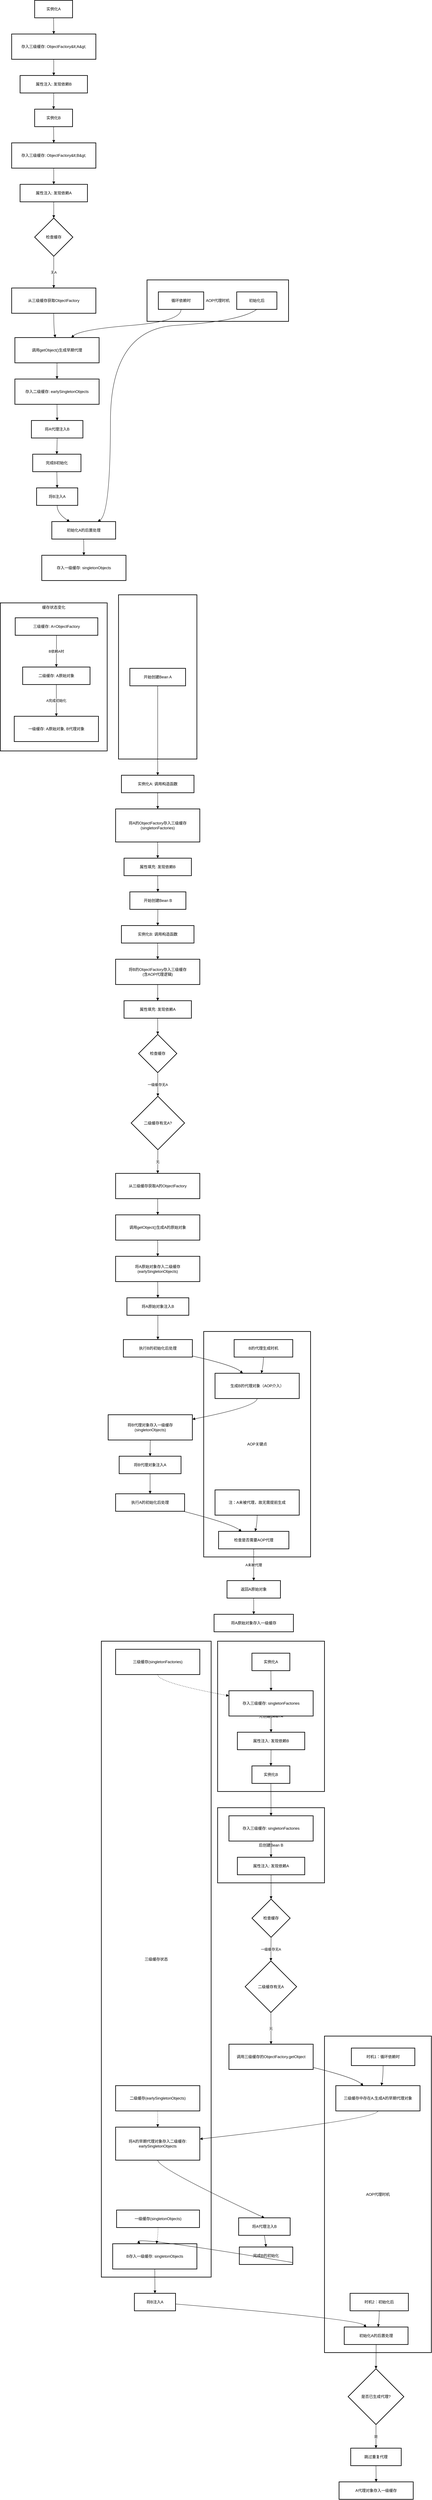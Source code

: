 <mxfile version="27.1.6">
  <diagram name="第 1 页" id="istJrX8bezOi14wi8qnx">
    <mxGraphModel dx="1426" dy="803" grid="1" gridSize="10" guides="1" tooltips="1" connect="1" arrows="1" fold="1" page="1" pageScale="1" pageWidth="827" pageHeight="1169" math="0" shadow="0">
      <root>
        <mxCell id="0" />
        <mxCell id="1" parent="0" />
        <mxCell id="R2g7nYb16IG1_x8rC96c-1" value="AOP代理时机" style="whiteSpace=wrap;strokeWidth=2;" parent="1" vertex="1">
          <mxGeometry x="473" y="908" width="437" height="128" as="geometry" />
        </mxCell>
        <mxCell id="R2g7nYb16IG1_x8rC96c-3" value="实例化A" style="whiteSpace=wrap;strokeWidth=2;" parent="1" vertex="1">
          <mxGeometry x="126" y="45" width="117" height="54" as="geometry" />
        </mxCell>
        <mxCell id="R2g7nYb16IG1_x8rC96c-4" value="存入三级缓存: ObjectFactory&amp;lt;A&amp;gt;" style="whiteSpace=wrap;strokeWidth=2;" parent="1" vertex="1">
          <mxGeometry x="55" y="149" width="260" height="78" as="geometry" />
        </mxCell>
        <mxCell id="R2g7nYb16IG1_x8rC96c-5" value="属性注入: 发现依赖B" style="whiteSpace=wrap;strokeWidth=2;" parent="1" vertex="1">
          <mxGeometry x="81" y="277" width="208" height="54" as="geometry" />
        </mxCell>
        <mxCell id="R2g7nYb16IG1_x8rC96c-6" value="实例化B" style="whiteSpace=wrap;strokeWidth=2;" parent="1" vertex="1">
          <mxGeometry x="126" y="381" width="117" height="54" as="geometry" />
        </mxCell>
        <mxCell id="R2g7nYb16IG1_x8rC96c-7" value="存入三级缓存: ObjectFactory&amp;lt;B&amp;gt;" style="whiteSpace=wrap;strokeWidth=2;" parent="1" vertex="1">
          <mxGeometry x="55" y="485" width="260" height="78" as="geometry" />
        </mxCell>
        <mxCell id="R2g7nYb16IG1_x8rC96c-8" value="属性注入: 发现依赖A" style="whiteSpace=wrap;strokeWidth=2;" parent="1" vertex="1">
          <mxGeometry x="81" y="613" width="208" height="54" as="geometry" />
        </mxCell>
        <mxCell id="R2g7nYb16IG1_x8rC96c-9" value="检查缓存" style="rhombus;strokeWidth=2;whiteSpace=wrap;" parent="1" vertex="1">
          <mxGeometry x="126" y="717" width="118" height="118" as="geometry" />
        </mxCell>
        <mxCell id="R2g7nYb16IG1_x8rC96c-10" value="从三级缓存获取ObjectFactory" style="whiteSpace=wrap;strokeWidth=2;" parent="1" vertex="1">
          <mxGeometry x="55" y="933" width="260" height="78" as="geometry" />
        </mxCell>
        <mxCell id="R2g7nYb16IG1_x8rC96c-11" value="调用getObject()生成早期代理" style="whiteSpace=wrap;strokeWidth=2;" parent="1" vertex="1">
          <mxGeometry x="65" y="1086" width="260" height="78" as="geometry" />
        </mxCell>
        <mxCell id="R2g7nYb16IG1_x8rC96c-12" value="存入二级缓存: earlySingletonObjects" style="whiteSpace=wrap;strokeWidth=2;" parent="1" vertex="1">
          <mxGeometry x="65" y="1214" width="260" height="78" as="geometry" />
        </mxCell>
        <mxCell id="R2g7nYb16IG1_x8rC96c-13" value="将A代理注入B" style="whiteSpace=wrap;strokeWidth=2;" parent="1" vertex="1">
          <mxGeometry x="116" y="1342" width="159" height="54" as="geometry" />
        </mxCell>
        <mxCell id="R2g7nYb16IG1_x8rC96c-14" value="完成B初始化" style="whiteSpace=wrap;strokeWidth=2;" parent="1" vertex="1">
          <mxGeometry x="120" y="1446" width="149" height="54" as="geometry" />
        </mxCell>
        <mxCell id="R2g7nYb16IG1_x8rC96c-15" value="将B注入A" style="whiteSpace=wrap;strokeWidth=2;" parent="1" vertex="1">
          <mxGeometry x="132" y="1550" width="127" height="54" as="geometry" />
        </mxCell>
        <mxCell id="R2g7nYb16IG1_x8rC96c-16" value="初始化A的后置处理" style="whiteSpace=wrap;strokeWidth=2;" parent="1" vertex="1">
          <mxGeometry x="179" y="1654" width="197" height="54" as="geometry" />
        </mxCell>
        <mxCell id="R2g7nYb16IG1_x8rC96c-17" value="存入一级缓存: singletonObjects" style="whiteSpace=wrap;strokeWidth=2;" parent="1" vertex="1">
          <mxGeometry x="148" y="1758" width="260" height="78" as="geometry" />
        </mxCell>
        <mxCell id="R2g7nYb16IG1_x8rC96c-18" value="循环依赖时" style="whiteSpace=wrap;strokeWidth=2;" parent="1" vertex="1">
          <mxGeometry x="508" y="945" width="140" height="54" as="geometry" />
        </mxCell>
        <mxCell id="R2g7nYb16IG1_x8rC96c-19" value="初始化后" style="whiteSpace=wrap;strokeWidth=2;" parent="1" vertex="1">
          <mxGeometry x="750" y="945" width="124" height="54" as="geometry" />
        </mxCell>
        <mxCell id="R2g7nYb16IG1_x8rC96c-20" value="" style="curved=1;startArrow=none;endArrow=block;exitX=0.5;exitY=1;entryX=0.5;entryY=0;rounded=0;" parent="1" source="R2g7nYb16IG1_x8rC96c-3" target="R2g7nYb16IG1_x8rC96c-4" edge="1">
          <mxGeometry relative="1" as="geometry">
            <Array as="points" />
          </mxGeometry>
        </mxCell>
        <mxCell id="R2g7nYb16IG1_x8rC96c-21" value="" style="curved=1;startArrow=none;endArrow=block;exitX=0.5;exitY=1;entryX=0.5;entryY=0;rounded=0;" parent="1" source="R2g7nYb16IG1_x8rC96c-4" target="R2g7nYb16IG1_x8rC96c-5" edge="1">
          <mxGeometry relative="1" as="geometry">
            <Array as="points" />
          </mxGeometry>
        </mxCell>
        <mxCell id="R2g7nYb16IG1_x8rC96c-22" value="" style="curved=1;startArrow=none;endArrow=block;exitX=0.5;exitY=1;entryX=0.5;entryY=0;rounded=0;" parent="1" source="R2g7nYb16IG1_x8rC96c-5" target="R2g7nYb16IG1_x8rC96c-6" edge="1">
          <mxGeometry relative="1" as="geometry">
            <Array as="points" />
          </mxGeometry>
        </mxCell>
        <mxCell id="R2g7nYb16IG1_x8rC96c-23" value="" style="curved=1;startArrow=none;endArrow=block;exitX=0.5;exitY=1;entryX=0.5;entryY=0;rounded=0;" parent="1" source="R2g7nYb16IG1_x8rC96c-6" target="R2g7nYb16IG1_x8rC96c-7" edge="1">
          <mxGeometry relative="1" as="geometry">
            <Array as="points" />
          </mxGeometry>
        </mxCell>
        <mxCell id="R2g7nYb16IG1_x8rC96c-24" value="" style="curved=1;startArrow=none;endArrow=block;exitX=0.5;exitY=1;entryX=0.5;entryY=0;rounded=0;" parent="1" source="R2g7nYb16IG1_x8rC96c-7" target="R2g7nYb16IG1_x8rC96c-8" edge="1">
          <mxGeometry relative="1" as="geometry">
            <Array as="points" />
          </mxGeometry>
        </mxCell>
        <mxCell id="R2g7nYb16IG1_x8rC96c-25" value="" style="curved=1;startArrow=none;endArrow=block;exitX=0.5;exitY=1;entryX=0.5;entryY=0;rounded=0;" parent="1" source="R2g7nYb16IG1_x8rC96c-8" target="R2g7nYb16IG1_x8rC96c-9" edge="1">
          <mxGeometry relative="1" as="geometry">
            <Array as="points" />
          </mxGeometry>
        </mxCell>
        <mxCell id="R2g7nYb16IG1_x8rC96c-26" value="无A" style="curved=1;startArrow=none;endArrow=block;exitX=0.5;exitY=1;entryX=0.5;entryY=0;rounded=0;" parent="1" source="R2g7nYb16IG1_x8rC96c-9" target="R2g7nYb16IG1_x8rC96c-10" edge="1">
          <mxGeometry relative="1" as="geometry">
            <Array as="points" />
          </mxGeometry>
        </mxCell>
        <mxCell id="R2g7nYb16IG1_x8rC96c-27" value="" style="curved=1;startArrow=none;endArrow=block;exitX=0.5;exitY=1;entryX=0.48;entryY=0;rounded=0;" parent="1" source="R2g7nYb16IG1_x8rC96c-10" target="R2g7nYb16IG1_x8rC96c-11" edge="1">
          <mxGeometry relative="1" as="geometry">
            <Array as="points">
              <mxPoint x="185" y="1061" />
            </Array>
          </mxGeometry>
        </mxCell>
        <mxCell id="R2g7nYb16IG1_x8rC96c-28" value="" style="curved=1;startArrow=none;endArrow=block;exitX=0.5;exitY=1;entryX=0.5;entryY=0;rounded=0;" parent="1" source="R2g7nYb16IG1_x8rC96c-11" target="R2g7nYb16IG1_x8rC96c-12" edge="1">
          <mxGeometry relative="1" as="geometry">
            <Array as="points" />
          </mxGeometry>
        </mxCell>
        <mxCell id="R2g7nYb16IG1_x8rC96c-29" value="" style="curved=1;startArrow=none;endArrow=block;exitX=0.5;exitY=1;entryX=0.5;entryY=0;rounded=0;" parent="1" source="R2g7nYb16IG1_x8rC96c-12" target="R2g7nYb16IG1_x8rC96c-13" edge="1">
          <mxGeometry relative="1" as="geometry">
            <Array as="points" />
          </mxGeometry>
        </mxCell>
        <mxCell id="R2g7nYb16IG1_x8rC96c-30" value="" style="curved=1;startArrow=none;endArrow=block;exitX=0.5;exitY=1;entryX=0.5;entryY=0;rounded=0;" parent="1" source="R2g7nYb16IG1_x8rC96c-13" target="R2g7nYb16IG1_x8rC96c-14" edge="1">
          <mxGeometry relative="1" as="geometry">
            <Array as="points" />
          </mxGeometry>
        </mxCell>
        <mxCell id="R2g7nYb16IG1_x8rC96c-31" value="" style="curved=1;startArrow=none;endArrow=block;exitX=0.5;exitY=1;entryX=0.5;entryY=0;rounded=0;" parent="1" source="R2g7nYb16IG1_x8rC96c-14" target="R2g7nYb16IG1_x8rC96c-15" edge="1">
          <mxGeometry relative="1" as="geometry">
            <Array as="points" />
          </mxGeometry>
        </mxCell>
        <mxCell id="R2g7nYb16IG1_x8rC96c-32" value="" style="curved=1;startArrow=none;endArrow=block;exitX=0.5;exitY=1;entryX=0.28;entryY=0;rounded=0;" parent="1" source="R2g7nYb16IG1_x8rC96c-15" target="R2g7nYb16IG1_x8rC96c-16" edge="1">
          <mxGeometry relative="1" as="geometry">
            <Array as="points">
              <mxPoint x="195" y="1629" />
            </Array>
          </mxGeometry>
        </mxCell>
        <mxCell id="R2g7nYb16IG1_x8rC96c-33" value="" style="curved=1;startArrow=none;endArrow=block;exitX=0.5;exitY=1;entryX=0.5;entryY=0;rounded=0;" parent="1" source="R2g7nYb16IG1_x8rC96c-16" target="R2g7nYb16IG1_x8rC96c-17" edge="1">
          <mxGeometry relative="1" as="geometry">
            <Array as="points" />
          </mxGeometry>
        </mxCell>
        <mxCell id="R2g7nYb16IG1_x8rC96c-34" value="" style="curved=1;startArrow=none;endArrow=block;exitX=0.5;exitY=1;entryX=0.67;entryY=0;rounded=0;" parent="1" source="R2g7nYb16IG1_x8rC96c-18" target="R2g7nYb16IG1_x8rC96c-11" edge="1">
          <mxGeometry relative="1" as="geometry">
            <Array as="points">
              <mxPoint x="578" y="1036" />
              <mxPoint x="268" y="1061" />
            </Array>
          </mxGeometry>
        </mxCell>
        <mxCell id="R2g7nYb16IG1_x8rC96c-35" value="" style="curved=1;startArrow=none;endArrow=block;exitX=0.5;exitY=1;entryX=0.72;entryY=0;rounded=0;" parent="1" source="R2g7nYb16IG1_x8rC96c-19" target="R2g7nYb16IG1_x8rC96c-16" edge="1">
          <mxGeometry relative="1" as="geometry">
            <Array as="points">
              <mxPoint x="760" y="1036" />
              <mxPoint x="360" y="1061" />
              <mxPoint x="360" y="1629" />
            </Array>
          </mxGeometry>
        </mxCell>
        <mxCell id="R2g7nYb16IG1_x8rC96c-37" value="AOP关键点" style="whiteSpace=wrap;strokeWidth=2;" parent="1" vertex="1">
          <mxGeometry x="648" y="4154" width="330" height="696" as="geometry" />
        </mxCell>
        <mxCell id="R2g7nYb16IG1_x8rC96c-38" value="缓存状态变化" style="whiteSpace=wrap;strokeWidth=2;verticalAlign=top;" parent="1" vertex="1">
          <mxGeometry x="20" y="1905" width="330" height="457" as="geometry" />
        </mxCell>
        <mxCell id="R2g7nYb16IG1_x8rC96c-39" value="三级缓存: A=ObjectFactory" style="whiteSpace=wrap;strokeWidth=2;" parent="R2g7nYb16IG1_x8rC96c-38" vertex="1">
          <mxGeometry x="46" y="46" width="255" height="54" as="geometry" />
        </mxCell>
        <mxCell id="R2g7nYb16IG1_x8rC96c-40" value="二级缓存: A原始对象" style="whiteSpace=wrap;strokeWidth=2;" parent="R2g7nYb16IG1_x8rC96c-38" vertex="1">
          <mxGeometry x="69" y="198" width="208" height="54" as="geometry" />
        </mxCell>
        <mxCell id="R2g7nYb16IG1_x8rC96c-41" value="一级缓存: A原始对象, B代理对象" style="whiteSpace=wrap;strokeWidth=2;" parent="R2g7nYb16IG1_x8rC96c-38" vertex="1">
          <mxGeometry x="43" y="350" width="260" height="78" as="geometry" />
        </mxCell>
        <mxCell id="R2g7nYb16IG1_x8rC96c-42" value="B依赖A时" style="curved=1;startArrow=none;endArrow=block;exitX=0.5;exitY=0.99;entryX=0.5;entryY=-0.01;rounded=0;" parent="R2g7nYb16IG1_x8rC96c-38" source="R2g7nYb16IG1_x8rC96c-39" target="R2g7nYb16IG1_x8rC96c-40" edge="1">
          <mxGeometry relative="1" as="geometry">
            <Array as="points" />
          </mxGeometry>
        </mxCell>
        <mxCell id="R2g7nYb16IG1_x8rC96c-43" value="A完成初始化" style="curved=1;startArrow=none;endArrow=block;exitX=0.5;exitY=0.99;entryX=0.5;entryY=-0.01;rounded=0;" parent="R2g7nYb16IG1_x8rC96c-38" source="R2g7nYb16IG1_x8rC96c-40" target="R2g7nYb16IG1_x8rC96c-41" edge="1">
          <mxGeometry relative="1" as="geometry">
            <Array as="points" />
          </mxGeometry>
        </mxCell>
        <mxCell id="R2g7nYb16IG1_x8rC96c-44" value="容器启动" style="whiteSpace=wrap;strokeWidth=2;" parent="1" vertex="1">
          <mxGeometry x="385" y="1880" width="242" height="507" as="geometry" />
        </mxCell>
        <mxCell id="R2g7nYb16IG1_x8rC96c-45" value="开始创建Bean A" style="whiteSpace=wrap;strokeWidth=2;" parent="1" vertex="1">
          <mxGeometry x="420" y="2107" width="172" height="54" as="geometry" />
        </mxCell>
        <mxCell id="R2g7nYb16IG1_x8rC96c-46" value="实例化A: 调用构造函数" style="whiteSpace=wrap;strokeWidth=2;" parent="1" vertex="1">
          <mxGeometry x="394" y="2437" width="224" height="54" as="geometry" />
        </mxCell>
        <mxCell id="R2g7nYb16IG1_x8rC96c-47" value="将A的ObjectFactory存入三级缓存&#xa;(singletonFactories)" style="whiteSpace=wrap;strokeWidth=2;" parent="1" vertex="1">
          <mxGeometry x="376" y="2541" width="260" height="102" as="geometry" />
        </mxCell>
        <mxCell id="R2g7nYb16IG1_x8rC96c-48" value="属性填充: 发现依赖B" style="whiteSpace=wrap;strokeWidth=2;" parent="1" vertex="1">
          <mxGeometry x="402" y="2693" width="208" height="54" as="geometry" />
        </mxCell>
        <mxCell id="R2g7nYb16IG1_x8rC96c-49" value="开始创建Bean B" style="whiteSpace=wrap;strokeWidth=2;" parent="1" vertex="1">
          <mxGeometry x="420" y="2797" width="173" height="54" as="geometry" />
        </mxCell>
        <mxCell id="R2g7nYb16IG1_x8rC96c-50" value="实例化B: 调用构造函数" style="whiteSpace=wrap;strokeWidth=2;" parent="1" vertex="1">
          <mxGeometry x="394" y="2901" width="224" height="54" as="geometry" />
        </mxCell>
        <mxCell id="R2g7nYb16IG1_x8rC96c-51" value="将B的ObjectFactory存入三级缓存&#xa;(含AOP代理逻辑)" style="whiteSpace=wrap;strokeWidth=2;" parent="1" vertex="1">
          <mxGeometry x="376" y="3005" width="260" height="78" as="geometry" />
        </mxCell>
        <mxCell id="R2g7nYb16IG1_x8rC96c-52" value="属性填充: 发现依赖A" style="whiteSpace=wrap;strokeWidth=2;" parent="1" vertex="1">
          <mxGeometry x="402" y="3133" width="208" height="54" as="geometry" />
        </mxCell>
        <mxCell id="R2g7nYb16IG1_x8rC96c-53" value="检查缓存" style="rhombus;strokeWidth=2;whiteSpace=wrap;" parent="1" vertex="1">
          <mxGeometry x="447" y="3237" width="118" height="118" as="geometry" />
        </mxCell>
        <mxCell id="R2g7nYb16IG1_x8rC96c-54" value="二级缓存有无A?" style="rhombus;strokeWidth=2;whiteSpace=wrap;" parent="1" vertex="1">
          <mxGeometry x="424" y="3428" width="165" height="165" as="geometry" />
        </mxCell>
        <mxCell id="R2g7nYb16IG1_x8rC96c-55" value="从三级缓存获取A的ObjectFactory" style="whiteSpace=wrap;strokeWidth=2;" parent="1" vertex="1">
          <mxGeometry x="376" y="3666" width="260" height="78" as="geometry" />
        </mxCell>
        <mxCell id="R2g7nYb16IG1_x8rC96c-56" value="调用getObject()生成A的原始对象" style="whiteSpace=wrap;strokeWidth=2;" parent="1" vertex="1">
          <mxGeometry x="376" y="3794" width="260" height="78" as="geometry" />
        </mxCell>
        <mxCell id="R2g7nYb16IG1_x8rC96c-57" value="将A原始对象存入二级缓存&#xa;(earlySingletonObjects)" style="whiteSpace=wrap;strokeWidth=2;" parent="1" vertex="1">
          <mxGeometry x="376" y="3922" width="260" height="78" as="geometry" />
        </mxCell>
        <mxCell id="R2g7nYb16IG1_x8rC96c-58" value="将A原始对象注入B" style="whiteSpace=wrap;strokeWidth=2;" parent="1" vertex="1">
          <mxGeometry x="411" y="4050" width="191" height="54" as="geometry" />
        </mxCell>
        <mxCell id="R2g7nYb16IG1_x8rC96c-59" value="执行B的初始化后处理" style="whiteSpace=wrap;strokeWidth=2;" parent="1" vertex="1">
          <mxGeometry x="400" y="4179" width="213" height="54" as="geometry" />
        </mxCell>
        <mxCell id="R2g7nYb16IG1_x8rC96c-60" value="生成B的代理对象（AOP介入）" style="whiteSpace=wrap;strokeWidth=2;" parent="1" vertex="1">
          <mxGeometry x="683" y="4283" width="260" height="78" as="geometry" />
        </mxCell>
        <mxCell id="R2g7nYb16IG1_x8rC96c-61" value="将B代理对象存入一级缓存&#xa;(singletonObjects)" style="whiteSpace=wrap;strokeWidth=2;" parent="1" vertex="1">
          <mxGeometry x="353" y="4411" width="260" height="78" as="geometry" />
        </mxCell>
        <mxCell id="R2g7nYb16IG1_x8rC96c-62" value="将B代理对象注入A" style="whiteSpace=wrap;strokeWidth=2;" parent="1" vertex="1">
          <mxGeometry x="387" y="4539" width="191" height="54" as="geometry" />
        </mxCell>
        <mxCell id="R2g7nYb16IG1_x8rC96c-63" value="执行A的初始化后处理" style="whiteSpace=wrap;strokeWidth=2;" parent="1" vertex="1">
          <mxGeometry x="376" y="4655" width="213" height="54" as="geometry" />
        </mxCell>
        <mxCell id="R2g7nYb16IG1_x8rC96c-64" value="检查是否需要AOP代理" style="whiteSpace=wrap;strokeWidth=2;" parent="1" vertex="1">
          <mxGeometry x="694" y="4771" width="217" height="54" as="geometry" />
        </mxCell>
        <mxCell id="R2g7nYb16IG1_x8rC96c-65" value="返回A原始对象" style="whiteSpace=wrap;strokeWidth=2;" parent="1" vertex="1">
          <mxGeometry x="720" y="4923" width="165" height="54" as="geometry" />
        </mxCell>
        <mxCell id="R2g7nYb16IG1_x8rC96c-66" value="将A原始对象存入一级缓存" style="whiteSpace=wrap;strokeWidth=2;" parent="1" vertex="1">
          <mxGeometry x="680" y="5027" width="245" height="54" as="geometry" />
        </mxCell>
        <mxCell id="R2g7nYb16IG1_x8rC96c-67" value="B的代理生成时机" style="whiteSpace=wrap;strokeWidth=2;" parent="1" vertex="1">
          <mxGeometry x="742" y="4179" width="181" height="54" as="geometry" />
        </mxCell>
        <mxCell id="R2g7nYb16IG1_x8rC96c-68" value="注：A未被代理，故无需提前生成" style="whiteSpace=wrap;strokeWidth=2;" parent="1" vertex="1">
          <mxGeometry x="683" y="4643" width="260" height="78" as="geometry" />
        </mxCell>
        <mxCell id="R2g7nYb16IG1_x8rC96c-69" value="" style="curved=1;startArrow=none;endArrow=block;exitX=0.5;exitY=0.99;entryX=0.5;entryY=0;rounded=0;" parent="1" source="R2g7nYb16IG1_x8rC96c-45" target="R2g7nYb16IG1_x8rC96c-46" edge="1">
          <mxGeometry relative="1" as="geometry">
            <Array as="points" />
          </mxGeometry>
        </mxCell>
        <mxCell id="R2g7nYb16IG1_x8rC96c-70" value="" style="curved=1;startArrow=none;endArrow=block;exitX=0.5;exitY=1;entryX=0.5;entryY=0;rounded=0;" parent="1" source="R2g7nYb16IG1_x8rC96c-46" target="R2g7nYb16IG1_x8rC96c-47" edge="1">
          <mxGeometry relative="1" as="geometry">
            <Array as="points" />
          </mxGeometry>
        </mxCell>
        <mxCell id="R2g7nYb16IG1_x8rC96c-71" value="" style="curved=1;startArrow=none;endArrow=block;exitX=0.5;exitY=1;entryX=0.5;entryY=0;rounded=0;" parent="1" source="R2g7nYb16IG1_x8rC96c-47" target="R2g7nYb16IG1_x8rC96c-48" edge="1">
          <mxGeometry relative="1" as="geometry">
            <Array as="points" />
          </mxGeometry>
        </mxCell>
        <mxCell id="R2g7nYb16IG1_x8rC96c-72" value="" style="curved=1;startArrow=none;endArrow=block;exitX=0.5;exitY=1;entryX=0.5;entryY=0;rounded=0;" parent="1" source="R2g7nYb16IG1_x8rC96c-48" target="R2g7nYb16IG1_x8rC96c-49" edge="1">
          <mxGeometry relative="1" as="geometry">
            <Array as="points" />
          </mxGeometry>
        </mxCell>
        <mxCell id="R2g7nYb16IG1_x8rC96c-73" value="" style="curved=1;startArrow=none;endArrow=block;exitX=0.5;exitY=1;entryX=0.5;entryY=0;rounded=0;" parent="1" source="R2g7nYb16IG1_x8rC96c-49" target="R2g7nYb16IG1_x8rC96c-50" edge="1">
          <mxGeometry relative="1" as="geometry">
            <Array as="points" />
          </mxGeometry>
        </mxCell>
        <mxCell id="R2g7nYb16IG1_x8rC96c-74" value="" style="curved=1;startArrow=none;endArrow=block;exitX=0.5;exitY=1;entryX=0.5;entryY=0;rounded=0;" parent="1" source="R2g7nYb16IG1_x8rC96c-50" target="R2g7nYb16IG1_x8rC96c-51" edge="1">
          <mxGeometry relative="1" as="geometry">
            <Array as="points" />
          </mxGeometry>
        </mxCell>
        <mxCell id="R2g7nYb16IG1_x8rC96c-75" value="" style="curved=1;startArrow=none;endArrow=block;exitX=0.5;exitY=1;entryX=0.5;entryY=0;rounded=0;" parent="1" source="R2g7nYb16IG1_x8rC96c-51" target="R2g7nYb16IG1_x8rC96c-52" edge="1">
          <mxGeometry relative="1" as="geometry">
            <Array as="points" />
          </mxGeometry>
        </mxCell>
        <mxCell id="R2g7nYb16IG1_x8rC96c-76" value="" style="curved=1;startArrow=none;endArrow=block;exitX=0.5;exitY=1;entryX=0.5;entryY=0;rounded=0;" parent="1" source="R2g7nYb16IG1_x8rC96c-52" target="R2g7nYb16IG1_x8rC96c-53" edge="1">
          <mxGeometry relative="1" as="geometry">
            <Array as="points" />
          </mxGeometry>
        </mxCell>
        <mxCell id="R2g7nYb16IG1_x8rC96c-77" value="一级缓存无A" style="curved=1;startArrow=none;endArrow=block;exitX=0.5;exitY=1;entryX=0.5;entryY=0;rounded=0;" parent="1" source="R2g7nYb16IG1_x8rC96c-53" target="R2g7nYb16IG1_x8rC96c-54" edge="1">
          <mxGeometry relative="1" as="geometry">
            <Array as="points" />
          </mxGeometry>
        </mxCell>
        <mxCell id="R2g7nYb16IG1_x8rC96c-78" value="无" style="curved=1;startArrow=none;endArrow=block;exitX=0.5;exitY=1;entryX=0.5;entryY=0;rounded=0;" parent="1" source="R2g7nYb16IG1_x8rC96c-54" target="R2g7nYb16IG1_x8rC96c-55" edge="1">
          <mxGeometry relative="1" as="geometry">
            <Array as="points" />
          </mxGeometry>
        </mxCell>
        <mxCell id="R2g7nYb16IG1_x8rC96c-79" value="" style="curved=1;startArrow=none;endArrow=block;exitX=0.5;exitY=1;entryX=0.5;entryY=0;rounded=0;" parent="1" source="R2g7nYb16IG1_x8rC96c-55" target="R2g7nYb16IG1_x8rC96c-56" edge="1">
          <mxGeometry relative="1" as="geometry">
            <Array as="points" />
          </mxGeometry>
        </mxCell>
        <mxCell id="R2g7nYb16IG1_x8rC96c-80" value="" style="curved=1;startArrow=none;endArrow=block;exitX=0.5;exitY=1;entryX=0.5;entryY=0;rounded=0;" parent="1" source="R2g7nYb16IG1_x8rC96c-56" target="R2g7nYb16IG1_x8rC96c-57" edge="1">
          <mxGeometry relative="1" as="geometry">
            <Array as="points" />
          </mxGeometry>
        </mxCell>
        <mxCell id="R2g7nYb16IG1_x8rC96c-81" value="" style="curved=1;startArrow=none;endArrow=block;exitX=0.5;exitY=1;entryX=0.5;entryY=0.01;rounded=0;" parent="1" source="R2g7nYb16IG1_x8rC96c-57" target="R2g7nYb16IG1_x8rC96c-58" edge="1">
          <mxGeometry relative="1" as="geometry">
            <Array as="points" />
          </mxGeometry>
        </mxCell>
        <mxCell id="R2g7nYb16IG1_x8rC96c-82" value="" style="curved=1;startArrow=none;endArrow=block;exitX=0.5;exitY=1.01;entryX=0.5;entryY=0.01;rounded=0;" parent="1" source="R2g7nYb16IG1_x8rC96c-58" target="R2g7nYb16IG1_x8rC96c-59" edge="1">
          <mxGeometry relative="1" as="geometry">
            <Array as="points" />
          </mxGeometry>
        </mxCell>
        <mxCell id="R2g7nYb16IG1_x8rC96c-83" value="" style="curved=1;startArrow=none;endArrow=block;exitX=1;exitY=0.94;entryX=0.33;entryY=0;rounded=0;" parent="1" source="R2g7nYb16IG1_x8rC96c-59" target="R2g7nYb16IG1_x8rC96c-60" edge="1">
          <mxGeometry relative="1" as="geometry">
            <Array as="points">
              <mxPoint x="740" y="4258" />
            </Array>
          </mxGeometry>
        </mxCell>
        <mxCell id="R2g7nYb16IG1_x8rC96c-84" value="" style="curved=1;startArrow=none;endArrow=block;exitX=0.5;exitY=1;entryX=1;entryY=0.18;rounded=0;" parent="1" source="R2g7nYb16IG1_x8rC96c-60" target="R2g7nYb16IG1_x8rC96c-61" edge="1">
          <mxGeometry relative="1" as="geometry">
            <Array as="points">
              <mxPoint x="813" y="4386" />
            </Array>
          </mxGeometry>
        </mxCell>
        <mxCell id="R2g7nYb16IG1_x8rC96c-85" value="" style="curved=1;startArrow=none;endArrow=block;exitX=0.5;exitY=1;entryX=0.5;entryY=0.01;rounded=0;" parent="1" source="R2g7nYb16IG1_x8rC96c-61" target="R2g7nYb16IG1_x8rC96c-62" edge="1">
          <mxGeometry relative="1" as="geometry">
            <Array as="points" />
          </mxGeometry>
        </mxCell>
        <mxCell id="R2g7nYb16IG1_x8rC96c-86" value="" style="curved=1;startArrow=none;endArrow=block;exitX=0.5;exitY=1.01;entryX=0.5;entryY=0.01;rounded=0;" parent="1" source="R2g7nYb16IG1_x8rC96c-62" target="R2g7nYb16IG1_x8rC96c-63" edge="1">
          <mxGeometry relative="1" as="geometry">
            <Array as="points" />
          </mxGeometry>
        </mxCell>
        <mxCell id="R2g7nYb16IG1_x8rC96c-87" value="" style="curved=1;startArrow=none;endArrow=block;exitX=0.99;exitY=1.01;entryX=0.33;entryY=0.01;rounded=0;" parent="1" source="R2g7nYb16IG1_x8rC96c-63" target="R2g7nYb16IG1_x8rC96c-64" edge="1">
          <mxGeometry relative="1" as="geometry">
            <Array as="points">
              <mxPoint x="730" y="4746" />
            </Array>
          </mxGeometry>
        </mxCell>
        <mxCell id="R2g7nYb16IG1_x8rC96c-88" value="A未被代理" style="curved=1;startArrow=none;endArrow=block;exitX=0.5;exitY=1.01;entryX=0.5;entryY=0.01;rounded=0;" parent="1" source="R2g7nYb16IG1_x8rC96c-64" target="R2g7nYb16IG1_x8rC96c-65" edge="1">
          <mxGeometry relative="1" as="geometry">
            <Array as="points" />
          </mxGeometry>
        </mxCell>
        <mxCell id="R2g7nYb16IG1_x8rC96c-89" value="" style="curved=1;startArrow=none;endArrow=block;exitX=0.5;exitY=1.01;entryX=0.5;entryY=0.01;rounded=0;" parent="1" source="R2g7nYb16IG1_x8rC96c-65" target="R2g7nYb16IG1_x8rC96c-66" edge="1">
          <mxGeometry relative="1" as="geometry">
            <Array as="points" />
          </mxGeometry>
        </mxCell>
        <mxCell id="R2g7nYb16IG1_x8rC96c-90" value="" style="curved=1;startArrow=none;endArrow=block;exitX=0.5;exitY=1.01;entryX=0.55;entryY=0;rounded=0;" parent="1" source="R2g7nYb16IG1_x8rC96c-67" target="R2g7nYb16IG1_x8rC96c-60" edge="1">
          <mxGeometry relative="1" as="geometry">
            <Array as="points">
              <mxPoint x="832" y="4258" />
            </Array>
          </mxGeometry>
        </mxCell>
        <mxCell id="R2g7nYb16IG1_x8rC96c-91" value="" style="curved=1;startArrow=none;endArrow=block;exitX=0.5;exitY=1;entryX=0.52;entryY=0.01;rounded=0;" parent="1" source="R2g7nYb16IG1_x8rC96c-68" target="R2g7nYb16IG1_x8rC96c-64" edge="1">
          <mxGeometry relative="1" as="geometry">
            <Array as="points">
              <mxPoint x="813" y="4746" />
            </Array>
          </mxGeometry>
        </mxCell>
        <mxCell id="6sYM-OQRdtxRl-FRGnhA-1" value="AOP代理时机" style="whiteSpace=wrap;strokeWidth=2;" parent="1" vertex="1">
          <mxGeometry x="1021" y="6329" width="330" height="977" as="geometry" />
        </mxCell>
        <mxCell id="6sYM-OQRdtxRl-FRGnhA-2" value="三级缓存状态" style="whiteSpace=wrap;strokeWidth=2;" parent="1" vertex="1">
          <mxGeometry x="332" y="5110" width="339" height="1963" as="geometry" />
        </mxCell>
        <mxCell id="6sYM-OQRdtxRl-FRGnhA-3" value="后创建Bean B" style="whiteSpace=wrap;strokeWidth=2;" parent="1" vertex="1">
          <mxGeometry x="691" y="5624" width="330" height="232" as="geometry" />
        </mxCell>
        <mxCell id="6sYM-OQRdtxRl-FRGnhA-4" value="先创建Bean A" style="whiteSpace=wrap;strokeWidth=2;" parent="1" vertex="1">
          <mxGeometry x="691" y="5110" width="330" height="464" as="geometry" />
        </mxCell>
        <mxCell id="6sYM-OQRdtxRl-FRGnhA-5" value="实例化A" style="whiteSpace=wrap;strokeWidth=2;" parent="1" vertex="1">
          <mxGeometry x="797" y="5147" width="117" height="54" as="geometry" />
        </mxCell>
        <mxCell id="6sYM-OQRdtxRl-FRGnhA-6" value="存入三级缓存: singletonFactories" style="whiteSpace=wrap;strokeWidth=2;" parent="1" vertex="1">
          <mxGeometry x="726" y="5263" width="260" height="78" as="geometry" />
        </mxCell>
        <mxCell id="6sYM-OQRdtxRl-FRGnhA-7" value="属性注入: 发现依赖B" style="whiteSpace=wrap;strokeWidth=2;" parent="1" vertex="1">
          <mxGeometry x="752" y="5391" width="208" height="54" as="geometry" />
        </mxCell>
        <mxCell id="6sYM-OQRdtxRl-FRGnhA-8" value="实例化B" style="whiteSpace=wrap;strokeWidth=2;" parent="1" vertex="1">
          <mxGeometry x="797" y="5495" width="117" height="54" as="geometry" />
        </mxCell>
        <mxCell id="6sYM-OQRdtxRl-FRGnhA-9" value="存入三级缓存: singletonFactories" style="whiteSpace=wrap;strokeWidth=2;" parent="1" vertex="1">
          <mxGeometry x="726" y="5649" width="260" height="78" as="geometry" />
        </mxCell>
        <mxCell id="6sYM-OQRdtxRl-FRGnhA-10" value="属性注入: 发现依赖A" style="whiteSpace=wrap;strokeWidth=2;" parent="1" vertex="1">
          <mxGeometry x="752" y="5777" width="208" height="54" as="geometry" />
        </mxCell>
        <mxCell id="6sYM-OQRdtxRl-FRGnhA-11" value="检查缓存" style="rhombus;strokeWidth=2;whiteSpace=wrap;" parent="1" vertex="1">
          <mxGeometry x="797" y="5906" width="118" height="118" as="geometry" />
        </mxCell>
        <mxCell id="6sYM-OQRdtxRl-FRGnhA-12" value="二级缓存有无A" style="rhombus;strokeWidth=2;whiteSpace=wrap;" parent="1" vertex="1">
          <mxGeometry x="776" y="6097" width="159" height="159" as="geometry" />
        </mxCell>
        <mxCell id="6sYM-OQRdtxRl-FRGnhA-13" value="调用三级缓存的ObjectFactory.getObject" style="whiteSpace=wrap;strokeWidth=2;" parent="1" vertex="1">
          <mxGeometry x="726" y="6354" width="260" height="78" as="geometry" />
        </mxCell>
        <mxCell id="6sYM-OQRdtxRl-FRGnhA-14" value="三级缓存中存在A,生成A的早期代理对象" style="whiteSpace=wrap;strokeWidth=2;" parent="1" vertex="1">
          <mxGeometry x="1056" y="6482" width="260" height="78" as="geometry" />
        </mxCell>
        <mxCell id="6sYM-OQRdtxRl-FRGnhA-15" value="将A的早期代理对象存入二级缓存: earlySingletonObjects" style="whiteSpace=wrap;strokeWidth=2;" parent="1" vertex="1">
          <mxGeometry x="376" y="6610" width="260" height="102" as="geometry" />
        </mxCell>
        <mxCell id="6sYM-OQRdtxRl-FRGnhA-16" value="将A代理注入B" style="whiteSpace=wrap;strokeWidth=2;" parent="1" vertex="1">
          <mxGeometry x="756" y="6890" width="159" height="54" as="geometry" />
        </mxCell>
        <mxCell id="6sYM-OQRdtxRl-FRGnhA-17" value="完成B的初始化" style="whiteSpace=wrap;strokeWidth=2;" parent="1" vertex="1">
          <mxGeometry x="758" y="6980" width="165" height="54" as="geometry" />
        </mxCell>
        <mxCell id="6sYM-OQRdtxRl-FRGnhA-18" value="B存入一级缓存: singletonObjects" style="whiteSpace=wrap;strokeWidth=2;" parent="1" vertex="1">
          <mxGeometry x="367" y="6970" width="260" height="78" as="geometry" />
        </mxCell>
        <mxCell id="6sYM-OQRdtxRl-FRGnhA-19" value="将B注入A" style="whiteSpace=wrap;strokeWidth=2;" parent="1" vertex="1">
          <mxGeometry x="434" y="7123" width="127" height="54" as="geometry" />
        </mxCell>
        <mxCell id="6sYM-OQRdtxRl-FRGnhA-20" value="初始化A的后置处理" style="whiteSpace=wrap;strokeWidth=2;" parent="1" vertex="1">
          <mxGeometry x="1082" y="7227" width="197" height="54" as="geometry" />
        </mxCell>
        <mxCell id="6sYM-OQRdtxRl-FRGnhA-21" value="是否已生成代理?" style="rhombus;strokeWidth=2;whiteSpace=wrap;" parent="1" vertex="1">
          <mxGeometry x="1094" y="7356" width="172" height="172" as="geometry" />
        </mxCell>
        <mxCell id="6sYM-OQRdtxRl-FRGnhA-22" value="跳过重复代理" style="whiteSpace=wrap;strokeWidth=2;" parent="1" vertex="1">
          <mxGeometry x="1102" y="7601" width="156" height="54" as="geometry" />
        </mxCell>
        <mxCell id="6sYM-OQRdtxRl-FRGnhA-23" value="A代理对象存入一级缓存" style="whiteSpace=wrap;strokeWidth=2;" parent="1" vertex="1">
          <mxGeometry x="1066" y="7705" width="229" height="54" as="geometry" />
        </mxCell>
        <mxCell id="6sYM-OQRdtxRl-FRGnhA-24" value="三级缓存(singletonFactories)" style="whiteSpace=wrap;strokeWidth=2;" parent="1" vertex="1">
          <mxGeometry x="376" y="5135" width="260" height="78" as="geometry" />
        </mxCell>
        <mxCell id="6sYM-OQRdtxRl-FRGnhA-25" value="二级缓存(earlySingletonObjects)" style="whiteSpace=wrap;strokeWidth=2;" parent="1" vertex="1">
          <mxGeometry x="376" y="6482" width="260" height="78" as="geometry" />
        </mxCell>
        <mxCell id="6sYM-OQRdtxRl-FRGnhA-26" value="一级缓存(singletonObjects)" style="whiteSpace=wrap;strokeWidth=2;" parent="1" vertex="1">
          <mxGeometry x="379" y="6866" width="256" height="54" as="geometry" />
        </mxCell>
        <mxCell id="6sYM-OQRdtxRl-FRGnhA-27" value="时机1：循环依赖时" style="whiteSpace=wrap;strokeWidth=2;" parent="1" vertex="1">
          <mxGeometry x="1104" y="6366" width="196" height="54" as="geometry" />
        </mxCell>
        <mxCell id="6sYM-OQRdtxRl-FRGnhA-28" value="时机2：初始化后" style="whiteSpace=wrap;strokeWidth=2;" parent="1" vertex="1">
          <mxGeometry x="1100" y="7123" width="180" height="54" as="geometry" />
        </mxCell>
        <mxCell id="6sYM-OQRdtxRl-FRGnhA-29" value="" style="curved=1;startArrow=none;endArrow=block;exitX=0.5;exitY=1;entryX=0.5;entryY=0;rounded=0;" parent="1" source="6sYM-OQRdtxRl-FRGnhA-5" target="6sYM-OQRdtxRl-FRGnhA-6" edge="1">
          <mxGeometry relative="1" as="geometry">
            <Array as="points" />
          </mxGeometry>
        </mxCell>
        <mxCell id="6sYM-OQRdtxRl-FRGnhA-30" value="" style="curved=1;startArrow=none;endArrow=block;exitX=0.5;exitY=1;entryX=0.5;entryY=0;rounded=0;" parent="1" source="6sYM-OQRdtxRl-FRGnhA-6" target="6sYM-OQRdtxRl-FRGnhA-7" edge="1">
          <mxGeometry relative="1" as="geometry">
            <Array as="points" />
          </mxGeometry>
        </mxCell>
        <mxCell id="6sYM-OQRdtxRl-FRGnhA-31" value="" style="curved=1;startArrow=none;endArrow=block;exitX=0.5;exitY=1;entryX=0.5;entryY=0;rounded=0;" parent="1" source="6sYM-OQRdtxRl-FRGnhA-7" target="6sYM-OQRdtxRl-FRGnhA-8" edge="1">
          <mxGeometry relative="1" as="geometry">
            <Array as="points" />
          </mxGeometry>
        </mxCell>
        <mxCell id="6sYM-OQRdtxRl-FRGnhA-32" value="" style="curved=1;startArrow=none;endArrow=block;exitX=0.5;exitY=1;entryX=0.5;entryY=0;rounded=0;" parent="1" source="6sYM-OQRdtxRl-FRGnhA-8" target="6sYM-OQRdtxRl-FRGnhA-9" edge="1">
          <mxGeometry relative="1" as="geometry">
            <Array as="points" />
          </mxGeometry>
        </mxCell>
        <mxCell id="6sYM-OQRdtxRl-FRGnhA-33" value="" style="curved=1;startArrow=none;endArrow=block;exitX=0.5;exitY=1;entryX=0.5;entryY=0;rounded=0;" parent="1" source="6sYM-OQRdtxRl-FRGnhA-9" target="6sYM-OQRdtxRl-FRGnhA-10" edge="1">
          <mxGeometry relative="1" as="geometry">
            <Array as="points" />
          </mxGeometry>
        </mxCell>
        <mxCell id="6sYM-OQRdtxRl-FRGnhA-34" value="" style="curved=1;startArrow=none;endArrow=block;exitX=0.5;exitY=1;entryX=0.5;entryY=0;rounded=0;" parent="1" source="6sYM-OQRdtxRl-FRGnhA-10" target="6sYM-OQRdtxRl-FRGnhA-11" edge="1">
          <mxGeometry relative="1" as="geometry">
            <Array as="points" />
          </mxGeometry>
        </mxCell>
        <mxCell id="6sYM-OQRdtxRl-FRGnhA-35" value="一级缓存无A" style="curved=1;startArrow=none;endArrow=block;exitX=0.5;exitY=1;entryX=0.5;entryY=0;rounded=0;" parent="1" source="6sYM-OQRdtxRl-FRGnhA-11" target="6sYM-OQRdtxRl-FRGnhA-12" edge="1">
          <mxGeometry relative="1" as="geometry">
            <Array as="points" />
          </mxGeometry>
        </mxCell>
        <mxCell id="6sYM-OQRdtxRl-FRGnhA-36" value="无" style="curved=1;startArrow=none;endArrow=block;exitX=0.5;exitY=1;entryX=0.5;entryY=0.01;rounded=0;" parent="1" source="6sYM-OQRdtxRl-FRGnhA-12" target="6sYM-OQRdtxRl-FRGnhA-13" edge="1">
          <mxGeometry relative="1" as="geometry">
            <Array as="points" />
          </mxGeometry>
        </mxCell>
        <mxCell id="6sYM-OQRdtxRl-FRGnhA-37" value="" style="curved=1;startArrow=none;endArrow=block;exitX=1;exitY=0.92;entryX=0.33;entryY=0.01;rounded=0;" parent="1" source="6sYM-OQRdtxRl-FRGnhA-13" target="6sYM-OQRdtxRl-FRGnhA-14" edge="1">
          <mxGeometry relative="1" as="geometry">
            <Array as="points">
              <mxPoint x="1113" y="6457" />
            </Array>
          </mxGeometry>
        </mxCell>
        <mxCell id="6sYM-OQRdtxRl-FRGnhA-38" value="" style="curved=1;startArrow=none;endArrow=block;exitX=0.5;exitY=1.01;entryX=1;entryY=0.36;rounded=0;" parent="1" source="6sYM-OQRdtxRl-FRGnhA-14" target="6sYM-OQRdtxRl-FRGnhA-15" edge="1">
          <mxGeometry relative="1" as="geometry">
            <Array as="points">
              <mxPoint x="1186" y="6585" />
            </Array>
          </mxGeometry>
        </mxCell>
        <mxCell id="6sYM-OQRdtxRl-FRGnhA-39" value="" style="curved=1;startArrow=none;endArrow=block;exitX=0.5;exitY=1;entryX=0.5;entryY=0;rounded=0;entryDx=0;entryDy=0;" parent="1" source="6sYM-OQRdtxRl-FRGnhA-15" target="6sYM-OQRdtxRl-FRGnhA-16" edge="1">
          <mxGeometry relative="1" as="geometry">
            <Array as="points">
              <mxPoint x="506" y="6737" />
            </Array>
          </mxGeometry>
        </mxCell>
        <mxCell id="6sYM-OQRdtxRl-FRGnhA-40" value="" style="curved=1;startArrow=none;endArrow=block;exitX=0.5;exitY=1.01;entryX=0.5;entryY=0.01;rounded=0;" parent="1" source="6sYM-OQRdtxRl-FRGnhA-16" target="6sYM-OQRdtxRl-FRGnhA-17" edge="1">
          <mxGeometry relative="1" as="geometry">
            <Array as="points" />
          </mxGeometry>
        </mxCell>
        <mxCell id="6sYM-OQRdtxRl-FRGnhA-41" value="" style="curved=1;startArrow=none;endArrow=block;exitX=1;exitY=0.89;entryX=0.33;entryY=0.01;rounded=0;" parent="1" source="6sYM-OQRdtxRl-FRGnhA-17" target="6sYM-OQRdtxRl-FRGnhA-18" edge="1">
          <mxGeometry relative="1" as="geometry">
            <Array as="points">
              <mxPoint x="425" y="6945" />
            </Array>
          </mxGeometry>
        </mxCell>
        <mxCell id="6sYM-OQRdtxRl-FRGnhA-42" value="" style="curved=1;startArrow=none;endArrow=block;exitX=0.5;exitY=1.01;entryX=0.5;entryY=0.01;rounded=0;" parent="1" source="6sYM-OQRdtxRl-FRGnhA-18" target="6sYM-OQRdtxRl-FRGnhA-19" edge="1">
          <mxGeometry relative="1" as="geometry">
            <Array as="points" />
          </mxGeometry>
        </mxCell>
        <mxCell id="6sYM-OQRdtxRl-FRGnhA-43" value="" style="curved=1;startArrow=none;endArrow=block;exitX=0.99;exitY=0.61;entryX=0.35;entryY=0.01;rounded=0;" parent="1" source="6sYM-OQRdtxRl-FRGnhA-19" target="6sYM-OQRdtxRl-FRGnhA-20" edge="1">
          <mxGeometry relative="1" as="geometry">
            <Array as="points">
              <mxPoint x="1123" y="7202" />
            </Array>
          </mxGeometry>
        </mxCell>
        <mxCell id="6sYM-OQRdtxRl-FRGnhA-44" value="" style="curved=1;startArrow=none;endArrow=block;exitX=0.5;exitY=1.01;entryX=0.5;entryY=0;rounded=0;" parent="1" source="6sYM-OQRdtxRl-FRGnhA-20" target="6sYM-OQRdtxRl-FRGnhA-21" edge="1">
          <mxGeometry relative="1" as="geometry">
            <Array as="points" />
          </mxGeometry>
        </mxCell>
        <mxCell id="6sYM-OQRdtxRl-FRGnhA-45" value="是" style="curved=1;startArrow=none;endArrow=block;exitX=0.5;exitY=1;entryX=0.5;entryY=0.01;rounded=0;" parent="1" source="6sYM-OQRdtxRl-FRGnhA-21" target="6sYM-OQRdtxRl-FRGnhA-22" edge="1">
          <mxGeometry relative="1" as="geometry">
            <Array as="points" />
          </mxGeometry>
        </mxCell>
        <mxCell id="6sYM-OQRdtxRl-FRGnhA-46" value="" style="curved=1;startArrow=none;endArrow=block;exitX=0.5;exitY=1.01;entryX=0.5;entryY=0.01;rounded=0;" parent="1" source="6sYM-OQRdtxRl-FRGnhA-22" target="6sYM-OQRdtxRl-FRGnhA-23" edge="1">
          <mxGeometry relative="1" as="geometry">
            <Array as="points" />
          </mxGeometry>
        </mxCell>
        <mxCell id="6sYM-OQRdtxRl-FRGnhA-47" value="" style="curved=1;dashed=1;dashPattern=2 3;startArrow=none;endArrow=block;exitX=0.5;exitY=1;entryX=0;entryY=0.2;rounded=0;" parent="1" source="6sYM-OQRdtxRl-FRGnhA-24" target="6sYM-OQRdtxRl-FRGnhA-6" edge="1">
          <mxGeometry relative="1" as="geometry">
            <Array as="points">
              <mxPoint x="506" y="5238" />
            </Array>
          </mxGeometry>
        </mxCell>
        <mxCell id="6sYM-OQRdtxRl-FRGnhA-48" value="" style="curved=1;dashed=1;dashPattern=2 3;startArrow=none;endArrow=block;exitX=0.5;exitY=1.01;entryX=0.5;entryY=0;rounded=0;" parent="1" source="6sYM-OQRdtxRl-FRGnhA-25" target="6sYM-OQRdtxRl-FRGnhA-15" edge="1">
          <mxGeometry relative="1" as="geometry">
            <Array as="points" />
          </mxGeometry>
        </mxCell>
        <mxCell id="6sYM-OQRdtxRl-FRGnhA-49" value="" style="curved=1;dashed=1;dashPattern=2 3;startArrow=none;endArrow=block;exitX=0.5;exitY=1.01;entryX=0.52;entryY=0.01;rounded=0;" parent="1" source="6sYM-OQRdtxRl-FRGnhA-26" target="6sYM-OQRdtxRl-FRGnhA-18" edge="1">
          <mxGeometry relative="1" as="geometry">
            <Array as="points">
              <mxPoint x="507" y="6945" />
            </Array>
          </mxGeometry>
        </mxCell>
        <mxCell id="6sYM-OQRdtxRl-FRGnhA-50" value="" style="curved=1;startArrow=none;endArrow=block;exitX=0.5;exitY=1.01;entryX=0.54;entryY=0.01;rounded=0;" parent="1" source="6sYM-OQRdtxRl-FRGnhA-27" target="6sYM-OQRdtxRl-FRGnhA-14" edge="1">
          <mxGeometry relative="1" as="geometry">
            <Array as="points">
              <mxPoint x="1202" y="6457" />
            </Array>
          </mxGeometry>
        </mxCell>
        <mxCell id="6sYM-OQRdtxRl-FRGnhA-51" value="" style="curved=1;startArrow=none;endArrow=block;exitX=0.5;exitY=1.01;entryX=0.53;entryY=0.01;rounded=0;" parent="1" source="6sYM-OQRdtxRl-FRGnhA-28" target="6sYM-OQRdtxRl-FRGnhA-20" edge="1">
          <mxGeometry relative="1" as="geometry">
            <Array as="points">
              <mxPoint x="1190" y="7202" />
            </Array>
          </mxGeometry>
        </mxCell>
      </root>
    </mxGraphModel>
  </diagram>
</mxfile>
